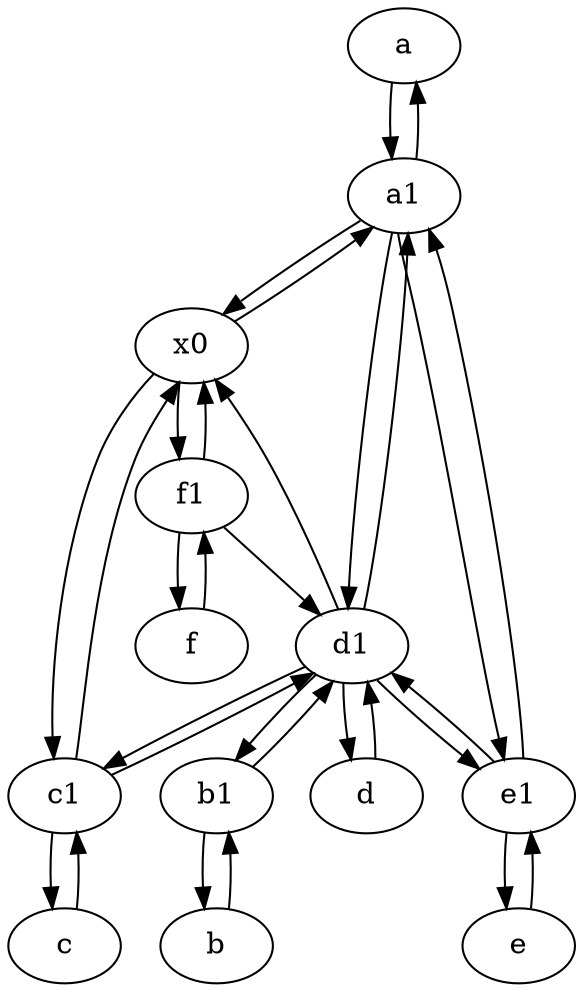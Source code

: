 digraph  {
	a [pos="40,10!"];
	f1;
	d1 [pos="25,30!"];
	c1 [pos="30,15!"];
	c [pos="20,10!"];
	b [pos="50,20!"];
	e1 [pos="25,45!"];
	a1 [pos="40,15!"];
	b1 [pos="45,20!"];
	e [pos="30,50!"];
	d [pos="20,30!"];
	x0;
	f [pos="15,45!"];
	a1 -> a;
	c1 -> c;
	d1 -> d;
	c -> c1;
	f1 -> f;
	x0 -> a1;
	e1 -> d1;
	e1 -> e;
	d1 -> x0;
	b1 -> b;
	x0 -> f1;
	f1 -> d1;
	c1 -> d1;
	x0 -> c1;
	a1 -> x0;
	d1 -> c1;
	d -> d1;
	d1 -> b1;
	a1 -> d1;
	c1 -> x0;
	f1 -> x0;
	a -> a1;
	f -> f1;
	e -> e1;
	b1 -> d1;
	d1 -> a1;
	e1 -> a1;
	b -> b1;
	a1 -> e1;
	d1 -> e1;

	}